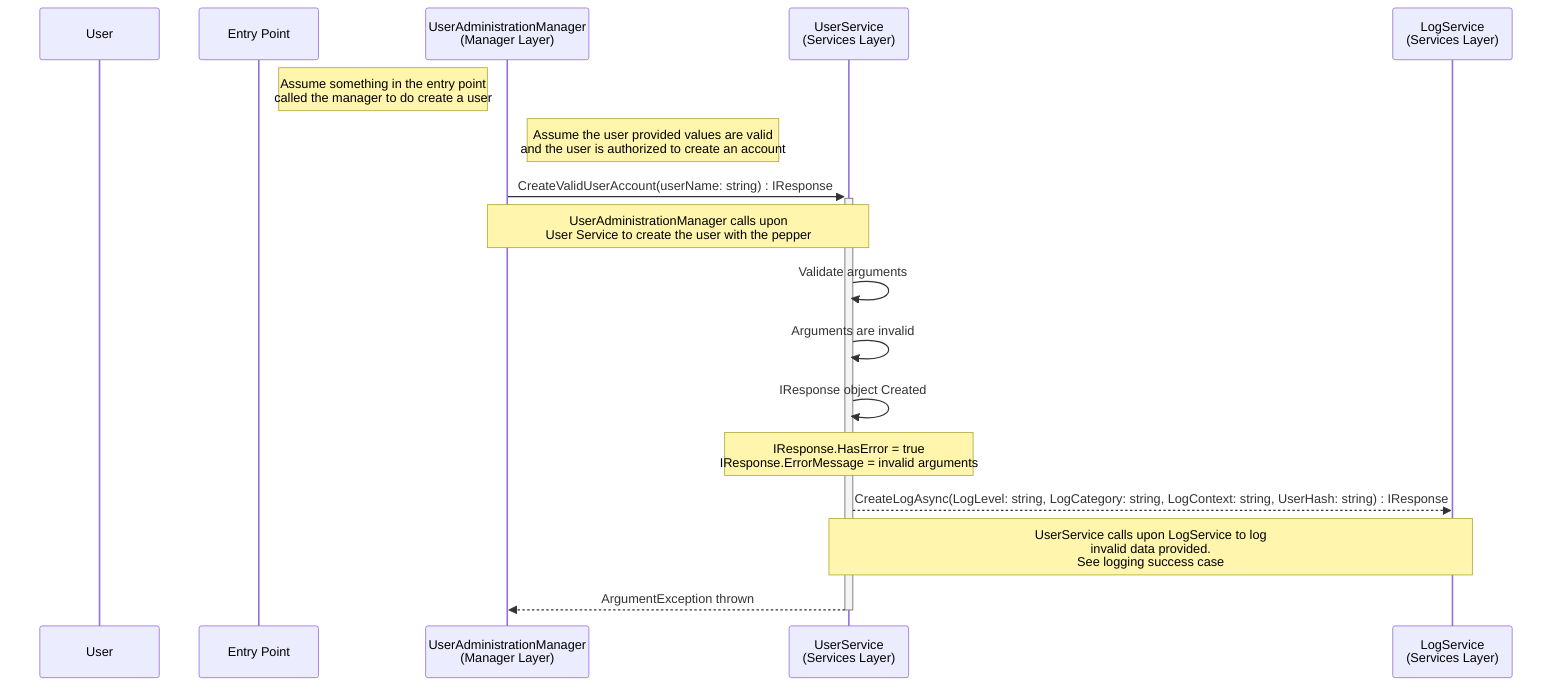 sequenceDiagram
participant u as User
participant e as Entry Point
participant usm as UserAdministrationManager<br>(Manager Layer)
participant uc as UserService<br>(Services Layer)
participant ll as LogService<br>(Services Layer)

Note Right of e: Assume something in the entry point<br>called the manager to do create a user
Note Right of usm: Assume the user provided values are valid<br>and the user is authorized to create an account

usm->>+uc: CreateValidUserAccount(userName: string) : IResponse
    Note over usm,uc: UserAdministrationManager calls upon<br>User Service to create the user with the pepper

uc->>uc: Validate arguments

uc->>uc: Arguments are invalid

uc->>uc: IResponse object Created
    Note over uc,uc: IResponse.HasError = true<br>IResponse.ErrorMessage = invalid arguments
# Write log that user was unsuccessfully deleted
uc-->>ll: CreateLogAsync(LogLevel: string, LogCategory: string, LogContext: string, UserHash: string) : IResponse
    Note over uc,ll: UserService calls upon LogService to log<br>invalid data provided.<br>See logging success case

uc-->>-usm: ArgumentException thrown